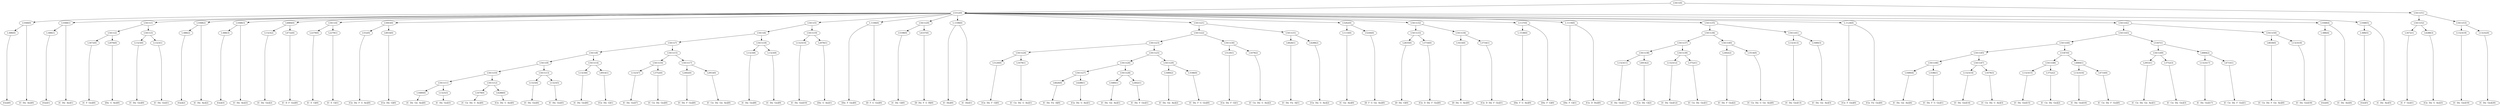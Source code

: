 digraph sample{
"L-686(0)"->"[Gis](0)"
"L1048(0)"->"[C  Dis  Ais](0)"
"L1048(0)"->"L-686(0)"
"L-686(1)"->"[Gis](1)"
"L1048(1)"->"[C  Dis  Ais](1)"
"L1048(1)"->"L-686(1)"
"L3472(0)"->"[C  F  Gis](0)"
"L2076(0)"->"[Dis  G  Ais](0)"
"L5411(2)"->"L3472(0)"
"L5411(2)"->"L2076(0)"
"L1323(0)"->"[C  Dis  Gis](0)"
"L1323(1)"->"[C  Dis  Gis](1)"
"L5411(3)"->"L1323(0)"
"L5411(3)"->"L1323(1)"
"L5411(1)"->"L5411(2)"
"L5411(1)"->"L5411(3)"
"L-686(2)"->"[Gis](2)"
"L1048(2)"->"[C  Dis  Ais](2)"
"L1048(2)"->"L-686(2)"
"L-686(3)"->"[Gis](3)"
"L1048(3)"->"[C  Dis  Ais](3)"
"L1048(3)"->"L-686(3)"
"L1323(2)"->"[C  Dis  Gis](2)"
"L4732(0)"->"[C  D  F  Gis](0)"
"L4884(0)"->"L1323(2)"
"L4884(0)"->"L4732(0)"
"L2279(0)"->"[C  E  G](0)"
"L2279(1)"->"[C  E  G](1)"
"L5411(4)"->"L2279(0)"
"L5411(4)"->"L2279(1)"
"L552(0)"->"[Cis  Dis  F  G  Ais](0)"
"L4914(0)"->"[Cis  Dis  G](0)"
"L5003(0)"->"L552(0)"
"L5003(0)"->"L4914(0)"
"L1680(0)"->"[C  Dis  Gis  Ais](0)"
"L1323(3)"->"[C  Dis  Gis](3)"
"L5411(11)"->"L1680(0)"
"L5411(11)"->"L1323(3)"
"L1679(0)"->"[C  Cis  Dis  G  Ais](0)"
"L4288(0)"->"[Cis  Dis  G  Ais](0)"
"L5411(12)"->"L1679(0)"
"L5411(12)"->"L4288(0)"
"L5411(10)"->"L5411(11)"
"L5411(10)"->"L5411(12)"
"L1323(4)"->"[C  Dis  Gis](4)"
"L1323(5)"->"[C  Dis  Gis](5)"
"L5411(13)"->"L1323(4)"
"L5411(13)"->"L1323(5)"
"L5411(9)"->"L5411(10)"
"L5411(9)"->"L5411(13)"
"L1323(6)"->"[C  Dis  Gis](6)"
"L4914(1)"->"[Cis  Dis  G](1)"
"L5411(14)"->"L1323(6)"
"L5411(14)"->"L4914(1)"
"L5411(8)"->"L5411(9)"
"L5411(8)"->"L5411(14)"
"L1323(7)"->"[C  Dis  Gis](7)"
"L3752(0)"->"[C  Cis  Dis  Gis](0)"
"L5411(16)"->"L1323(7)"
"L5411(16)"->"L3752(0)"
"L2402(0)"->"[C  Dis  F  Gis](0)"
"L2953(0)"->"[C  Cis  Dis  Gis  Ais](0)"
"L5411(17)"->"L2402(0)"
"L5411(17)"->"L2953(0)"
"L5411(15)"->"L5411(16)"
"L5411(15)"->"L5411(17)"
"L5411(7)"->"L5411(8)"
"L5411(7)"->"L5411(15)"
"L1323(8)"->"[C  Dis  Gis](8)"
"L1323(9)"->"[C  Dis  Gis](9)"
"L5411(18)"->"L1323(8)"
"L5411(18)"->"L1323(9)"
"L5411(6)"->"L5411(7)"
"L5411(6)"->"L5411(18)"
"L1323(10)"->"[C  Dis  Gis](10)"
"L2076(1)"->"[Dis  G  Ais](1)"
"L5411(19)"->"L1323(10)"
"L5411(19)"->"L2076(1)"
"L5411(5)"->"L5411(6)"
"L5411(5)"->"L5411(19)"
"L-1106(0)"->"[Dis  F  Gis](0)"
"L-1106(0)"->"[D  F  G  Gis](0)"
"L5198(0)"->"[C  Dis  G](0)"
"L4337(0)"->"[D  Dis  F  G  B](0)"
"L5411(20)"->"L5198(0)"
"L5411(20)"->"L4337(0)"
"L-1108(0)"->"[C  Dis](0)"
"L-1108(0)"->"[C  Dis](1)"
"L5120(0)"->"[Cis  Dis  F  G](0)"
"L1679(1)"->"[C  Cis  Dis  G  Ais](1)"
"L5411(24)"->"L5120(0)"
"L5411(24)"->"L1679(1)"
"L4826(0)"->"[C  Dis  Fis  A](0)"
"L4288(1)"->"[Cis  Dis  G  Ais](1)"
"L5411(27)"->"L4826(0)"
"L5411(27)"->"L4288(1)"
"L1680(1)"->"[C  Dis  Gis  Ais](1)"
"L2402(1)"->"[C  Dis  F  Gis](1)"
"L5411(28)"->"L1680(1)"
"L5411(28)"->"L2402(1)"
"L5411(26)"->"L5411(27)"
"L5411(26)"->"L5411(28)"
"L1680(2)"->"[C  Dis  Gis  Ais](2)"
"L3186(0)"->"[C  Dis  F  G  Gis](0)"
"L5411(29)"->"L1680(2)"
"L5411(29)"->"L3186(0)"
"L5411(25)"->"L5411(26)"
"L5411(25)"->"L5411(29)"
"L5411(23)"->"L5411(24)"
"L5411(23)"->"L5411(25)"
"L5120(1)"->"[Cis  Dis  F  G](1)"
"L1679(2)"->"[C  Cis  Dis  G  Ais](2)"
"L5411(30)"->"L5120(1)"
"L5411(30)"->"L1679(2)"
"L5411(22)"->"L5411(23)"
"L5411(22)"->"L5411(30)"
"L4826(1)"->"[C  Dis  Fis  A](1)"
"L4288(2)"->"[Cis  Dis  G  Ais](2)"
"L5411(31)"->"L4826(1)"
"L5411(31)"->"L4288(2)"
"L5411(21)"->"L5411(22)"
"L5411(21)"->"L5411(31)"
"L1133(0)"->"[C  Gis  Ais](0)"
"L5244(0)"->"[D  F  G  Gis  Ais](0)"
"L5262(0)"->"L1133(0)"
"L5262(0)"->"L5244(0)"
"L2835(0)"->"[D  Dis  G](0)"
"L3716(0)"->"[Cis  D  Dis  F  Gis](0)"
"L5411(33)"->"L2835(0)"
"L5411(33)"->"L3716(0)"
"L1633(0)"->"[D  Dis  G  Ais](0)"
"L3716(1)"->"[Cis  D  Dis  F  Gis](1)"
"L5411(34)"->"L1633(0)"
"L5411(34)"->"L3716(1)"
"L5411(32)"->"L5411(33)"
"L5411(32)"->"L5411(34)"
"L-1538(0)"->"[Dis  F  G  Ais](0)"
"L1137(0)"->"L-1538(0)"
"L1137(0)"->"[Dis  F  G](0)"
"L-1119(0)"->"[Dis  F  G](1)"
"L-1119(0)"->"[Cis  D  Dis](0)"
"L1323(11)"->"[C  Dis  Gis](11)"
"L4914(2)"->"[Cis  Dis  G](2)"
"L5411(38)"->"L1323(11)"
"L5411(38)"->"L4914(2)"
"L1323(12)"->"[C  Dis  Gis](12)"
"L3752(1)"->"[C  Cis  Dis  Gis](1)"
"L5411(39)"->"L1323(12)"
"L5411(39)"->"L3752(1)"
"L5411(37)"->"L5411(38)"
"L5411(37)"->"L5411(39)"
"L2402(2)"->"[C  Dis  F  Gis](2)"
"L3514(0)"->"[C  Cis  Dis  G  Gis  Ais](0)"
"L5411(40)"->"L2402(2)"
"L5411(40)"->"L3514(0)"
"L5411(36)"->"L5411(37)"
"L5411(36)"->"L5411(40)"
"L1323(13)"->"[C  Dis  Gis](13)"
"L1680(3)"->"[C  Dis  Gis  Ais](3)"
"L5411(41)"->"L1323(13)"
"L5411(41)"->"L1680(3)"
"L5411(35)"->"L5411(36)"
"L5411(35)"->"L5411(41)"
"L-1124(0)"->"[Cis  F  Gis](0)"
"L-1124(0)"->"[Cis  Fis  Gis](0)"
"L1680(4)"->"[C  Dis  Gis  Ais](4)"
"L3186(1)"->"[C  Dis  F  G  Gis](1)"
"L5411(46)"->"L1680(4)"
"L5411(46)"->"L3186(1)"
"L1323(14)"->"[C  Dis  Gis](14)"
"L1679(3)"->"[C  Cis  Dis  G  Ais](3)"
"L5411(47)"->"L1323(14)"
"L5411(47)"->"L1679(3)"
"L5411(45)"->"L5411(46)"
"L5411(45)"->"L5411(47)"
"L1323(15)"->"[C  Dis  Gis](15)"
"L3752(2)"->"[C  Cis  Dis  Gis](2)"
"L5411(48)"->"L1323(15)"
"L5411(48)"->"L3752(2)"
"L1323(16)"->"[C  Dis  Gis](16)"
"L4733(0)"->"[C  Cis  Dis  F  Gis](0)"
"L4884(1)"->"L1323(16)"
"L4884(1)"->"L4733(0)"
"L5347(0)"->"L5411(48)"
"L5347(0)"->"L4884(1)"
"L5411(44)"->"L5411(45)"
"L5411(44)"->"L5347(0)"
"L2953(1)"->"[C  Cis  Dis  Gis  Ais](1)"
"L3752(3)"->"[C  Cis  Dis  Gis](3)"
"L5411(49)"->"L2953(1)"
"L5411(49)"->"L3752(3)"
"L1323(17)"->"[C  Dis  Gis](17)"
"L4733(1)"->"[C  Cis  Dis  F  Gis](1)"
"L4884(2)"->"L1323(17)"
"L4884(2)"->"L4733(1)"
"L5347(1)"->"L5411(49)"
"L5347(1)"->"L4884(2)"
"L5411(43)"->"L5411(44)"
"L5411(43)"->"L5347(1)"
"L4830(0)"->"[C  Cis  Dis  F  Gis  Ais](0)"
"L1323(18)"->"[C  Dis  Gis](18)"
"L5411(50)"->"L4830(0)"
"L5411(50)"->"L1323(18)"
"L5411(42)"->"L5411(43)"
"L5411(42)"->"L5411(50)"
"L-686(4)"->"[Gis](4)"
"L1048(4)"->"[C  Dis  Ais](4)"
"L1048(4)"->"L-686(4)"
"L-686(5)"->"[Gis](5)"
"L1048(5)"->"[C  Dis  Ais](5)"
"L1048(5)"->"L-686(5)"
"L5312(0)"->"L1048(0)"
"L5312(0)"->"L1048(1)"
"L5312(0)"->"L5411(1)"
"L5312(0)"->"L1048(2)"
"L5312(0)"->"L1048(3)"
"L5312(0)"->"L4884(0)"
"L5312(0)"->"L5411(4)"
"L5312(0)"->"L5003(0)"
"L5312(0)"->"L5411(5)"
"L5312(0)"->"L-1106(0)"
"L5312(0)"->"L5411(20)"
"L5312(0)"->"L-1108(0)"
"L5312(0)"->"L5411(21)"
"L5312(0)"->"L5262(0)"
"L5312(0)"->"L5411(32)"
"L5312(0)"->"L1137(0)"
"L5312(0)"->"L-1119(0)"
"L5312(0)"->"L5411(35)"
"L5312(0)"->"L-1124(0)"
"L5312(0)"->"L5411(42)"
"L5312(0)"->"L1048(4)"
"L5312(0)"->"L1048(5)"
"L3472(1)"->"[C  F  Gis](1)"
"L4288(3)"->"[Cis  Dis  G  Ais](3)"
"L5411(52)"->"L3472(1)"
"L5411(52)"->"L4288(3)"
"L1323(19)"->"[C  Dis  Gis](19)"
"L1323(20)"->"[C  Dis  Gis](20)"
"L5411(53)"->"L1323(19)"
"L5411(53)"->"L1323(20)"
"L5411(51)"->"L5411(52)"
"L5411(51)"->"L5411(53)"
"L5411(0)"->"L5312(0)"
"L5411(0)"->"L5411(51)"
{rank = min; "L5411(0)"}
{rank = same; "L5312(0)"; "L5411(51)";}
{rank = same; "L1048(0)"; "L1048(1)"; "L5411(1)"; "L1048(2)"; "L1048(3)"; "L4884(0)"; "L5411(4)"; "L5003(0)"; "L5411(5)"; "L-1106(0)"; "L5411(20)"; "L-1108(0)"; "L5411(21)"; "L5262(0)"; "L5411(32)"; "L1137(0)"; "L-1119(0)"; "L5411(35)"; "L-1124(0)"; "L5411(42)"; "L1048(4)"; "L1048(5)"; "L5411(52)"; "L5411(53)";}
{rank = same; "L-686(0)"; "L-686(1)"; "L5411(2)"; "L5411(3)"; "L-686(2)"; "L-686(3)"; "L1323(2)"; "L4732(0)"; "L2279(0)"; "L2279(1)"; "L552(0)"; "L4914(0)"; "L5411(6)"; "L5411(19)"; "L5198(0)"; "L4337(0)"; "L5411(22)"; "L5411(31)"; "L1133(0)"; "L5244(0)"; "L5411(33)"; "L5411(34)"; "L-1538(0)"; "L5411(36)"; "L5411(41)"; "L5411(43)"; "L5411(50)"; "L-686(4)"; "L-686(5)"; "L3472(1)"; "L4288(3)"; "L1323(19)"; "L1323(20)";}
{rank = same; "L3472(0)"; "L2076(0)"; "L1323(0)"; "L1323(1)"; "L5411(7)"; "L5411(18)"; "L1323(10)"; "L2076(1)"; "L5411(23)"; "L5411(30)"; "L4826(1)"; "L4288(2)"; "L2835(0)"; "L3716(0)"; "L1633(0)"; "L3716(1)"; "L5411(37)"; "L5411(40)"; "L1323(13)"; "L1680(3)"; "L5411(44)"; "L5347(1)"; "L4830(0)"; "L1323(18)";}
{rank = same; "L5411(8)"; "L5411(15)"; "L1323(8)"; "L1323(9)"; "L5411(24)"; "L5411(25)"; "L5120(1)"; "L1679(2)"; "L5411(38)"; "L5411(39)"; "L2402(2)"; "L3514(0)"; "L5411(45)"; "L5347(0)"; "L5411(49)"; "L4884(2)";}
{rank = same; "L5411(9)"; "L5411(14)"; "L5411(16)"; "L5411(17)"; "L5120(0)"; "L1679(1)"; "L5411(26)"; "L5411(29)"; "L1323(11)"; "L4914(2)"; "L1323(12)"; "L3752(1)"; "L5411(46)"; "L5411(47)"; "L5411(48)"; "L4884(1)"; "L2953(1)"; "L3752(3)"; "L1323(17)"; "L4733(1)";}
{rank = same; "L5411(10)"; "L5411(13)"; "L1323(6)"; "L4914(1)"; "L1323(7)"; "L3752(0)"; "L2402(0)"; "L2953(0)"; "L5411(27)"; "L5411(28)"; "L1680(2)"; "L3186(0)"; "L1680(4)"; "L3186(1)"; "L1323(14)"; "L1679(3)"; "L1323(15)"; "L3752(2)"; "L1323(16)"; "L4733(0)";}
{rank = same; "L5411(11)"; "L5411(12)"; "L1323(4)"; "L1323(5)"; "L4826(0)"; "L4288(1)"; "L1680(1)"; "L2402(1)";}
{rank = same; "L1680(0)"; "L1323(3)"; "L1679(0)"; "L4288(0)";}
{rank = max; "[C  Cis  Dis  F  Gis  Ais](0)"; "[C  Cis  Dis  F  Gis](0)"; "[C  Cis  Dis  F  Gis](1)"; "[C  Cis  Dis  G  Ais](0)"; "[C  Cis  Dis  G  Ais](1)"; "[C  Cis  Dis  G  Ais](2)"; "[C  Cis  Dis  G  Ais](3)"; "[C  Cis  Dis  G  Gis  Ais](0)"; "[C  Cis  Dis  Gis  Ais](0)"; "[C  Cis  Dis  Gis  Ais](1)"; "[C  Cis  Dis  Gis](0)"; "[C  Cis  Dis  Gis](1)"; "[C  Cis  Dis  Gis](2)"; "[C  Cis  Dis  Gis](3)"; "[C  D  F  Gis](0)"; "[C  Dis  Ais](0)"; "[C  Dis  Ais](1)"; "[C  Dis  Ais](2)"; "[C  Dis  Ais](3)"; "[C  Dis  Ais](4)"; "[C  Dis  Ais](5)"; "[C  Dis  F  G  Gis](0)"; "[C  Dis  F  G  Gis](1)"; "[C  Dis  F  Gis](0)"; "[C  Dis  F  Gis](1)"; "[C  Dis  F  Gis](2)"; "[C  Dis  Fis  A](0)"; "[C  Dis  Fis  A](1)"; "[C  Dis  G](0)"; "[C  Dis  Gis  Ais](0)"; "[C  Dis  Gis  Ais](1)"; "[C  Dis  Gis  Ais](2)"; "[C  Dis  Gis  Ais](3)"; "[C  Dis  Gis  Ais](4)"; "[C  Dis  Gis](0)"; "[C  Dis  Gis](1)"; "[C  Dis  Gis](10)"; "[C  Dis  Gis](11)"; "[C  Dis  Gis](12)"; "[C  Dis  Gis](13)"; "[C  Dis  Gis](14)"; "[C  Dis  Gis](15)"; "[C  Dis  Gis](16)"; "[C  Dis  Gis](17)"; "[C  Dis  Gis](18)"; "[C  Dis  Gis](19)"; "[C  Dis  Gis](2)"; "[C  Dis  Gis](20)"; "[C  Dis  Gis](3)"; "[C  Dis  Gis](4)"; "[C  Dis  Gis](5)"; "[C  Dis  Gis](6)"; "[C  Dis  Gis](7)"; "[C  Dis  Gis](8)"; "[C  Dis  Gis](9)"; "[C  Dis](0)"; "[C  Dis](1)"; "[C  E  G](0)"; "[C  E  G](1)"; "[C  F  Gis](0)"; "[C  F  Gis](1)"; "[C  Gis  Ais](0)"; "[Cis  D  Dis  F  Gis](0)"; "[Cis  D  Dis  F  Gis](1)"; "[Cis  D  Dis](0)"; "[Cis  Dis  F  G  Ais](0)"; "[Cis  Dis  F  G](0)"; "[Cis  Dis  F  G](1)"; "[Cis  Dis  G  Ais](0)"; "[Cis  Dis  G  Ais](1)"; "[Cis  Dis  G  Ais](2)"; "[Cis  Dis  G  Ais](3)"; "[Cis  Dis  G](0)"; "[Cis  Dis  G](1)"; "[Cis  Dis  G](2)"; "[Cis  F  Gis](0)"; "[Cis  Fis  Gis](0)"; "[D  Dis  F  G  B](0)"; "[D  Dis  G  Ais](0)"; "[D  Dis  G](0)"; "[D  F  G  Gis  Ais](0)"; "[D  F  G  Gis](0)"; "[Dis  F  G  Ais](0)"; "[Dis  F  G](0)"; "[Dis  F  G](1)"; "[Dis  F  Gis](0)"; "[Dis  G  Ais](0)"; "[Dis  G  Ais](1)"; "[Gis](0)"; "[Gis](1)"; "[Gis](2)"; "[Gis](3)"; "[Gis](4)"; "[Gis](5)";}
}